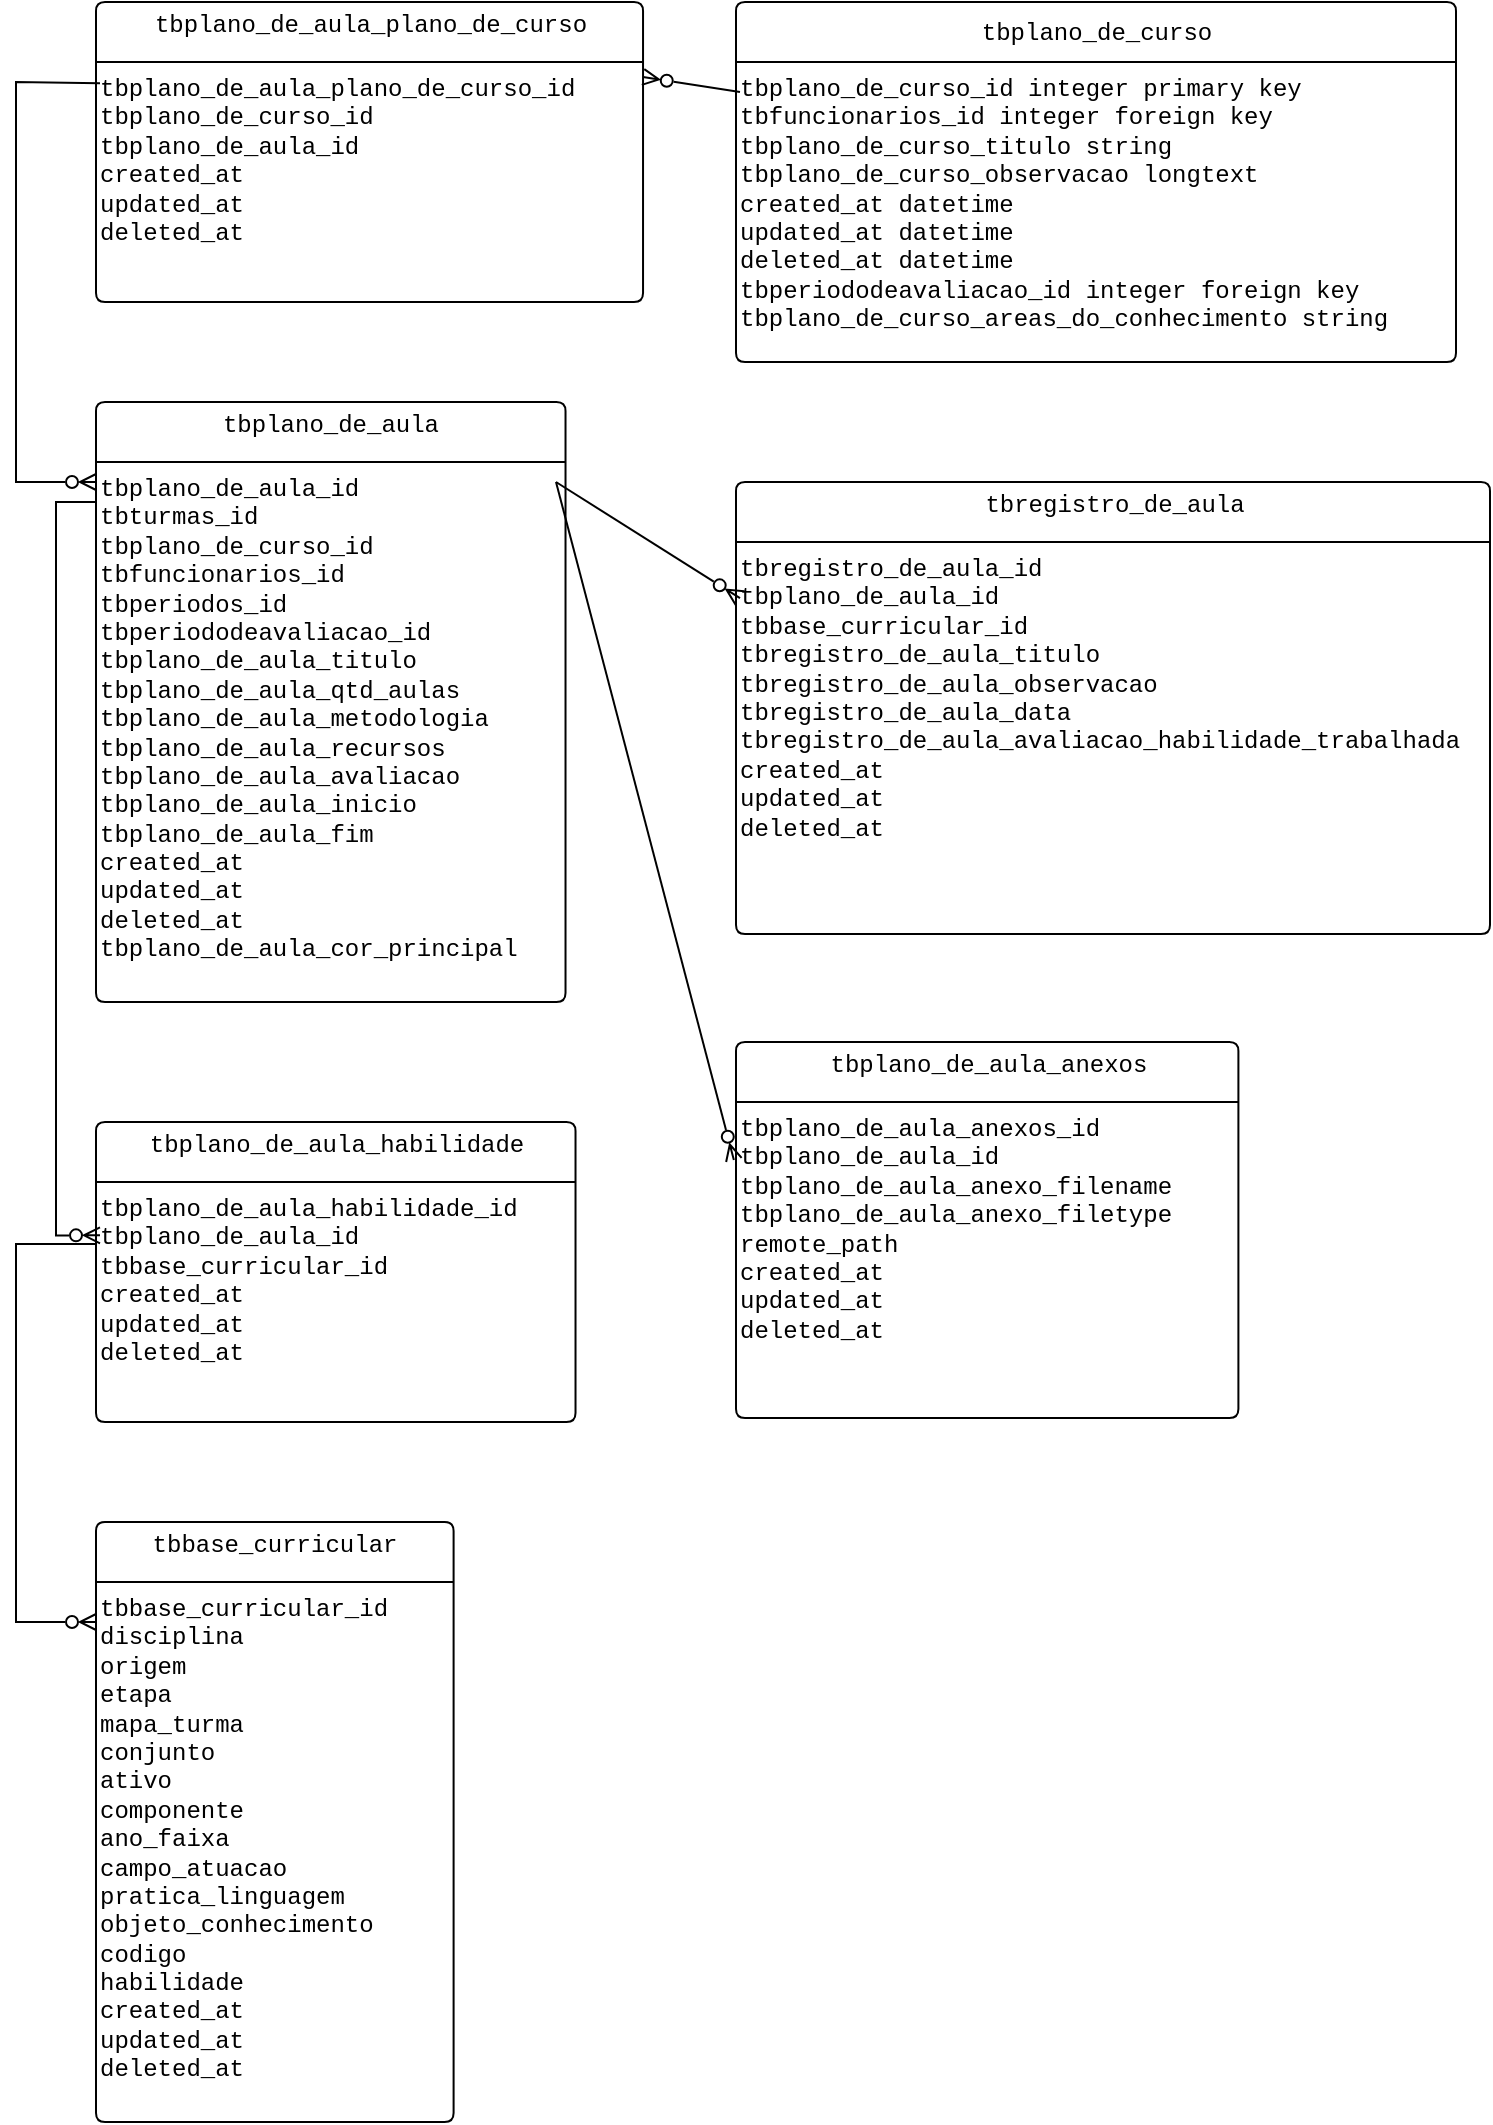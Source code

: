 <mxfile version="21.7.5" type="github">
  <diagram id="R2lEEEUBdFMjLlhIrx00" name="Page-1">
    <mxGraphModel dx="1188" dy="1754" grid="1" gridSize="10" guides="1" tooltips="1" connect="1" arrows="1" fold="1" page="1" pageScale="1" pageWidth="850" pageHeight="1100" math="0" shadow="0" extFonts="Permanent Marker^https://fonts.googleapis.com/css?family=Permanent+Marker">
      <root>
        <mxCell id="0" />
        <mxCell id="1" parent="0" />
        <mxCell id="FihGMdg51Uu1A-bptJt_-45" style="edgeStyle=orthogonalEdgeStyle;rounded=0;orthogonalLoop=1;jettySize=auto;html=1;exitX=-0.01;exitY=0.089;exitDx=0;exitDy=0;exitPerimeter=0;endArrow=ERzeroToMany;endFill=0;" edge="1" parent="1" source="FihGMdg51Uu1A-bptJt_-4">
          <mxGeometry relative="1" as="geometry">
            <mxPoint x="80" y="-800" as="targetPoint" />
            <Array as="points">
              <mxPoint x="82" y="-999" />
              <mxPoint x="40" y="-1000" />
              <mxPoint x="40" y="-800" />
            </Array>
          </mxGeometry>
        </mxCell>
        <mxCell id="FihGMdg51Uu1A-bptJt_-3" style="graphMlID=entity0;gradientDirection=east;shape=swimlane;startSize=30;rounded=1;arcSize=5;collapsible=0;fillColor=none;strokeColor=#000000;strokeWidth=1.0;swimlaneFillColor=none;" vertex="1" parent="1">
          <mxGeometry x="80" y="-1040" width="273.52" height="150" as="geometry" />
        </mxCell>
        <mxCell id="FihGMdg51Uu1A-bptJt_-4" value="&lt;font color=&quot;#000000&quot;&gt;tbplano_de_aula_plano_de_curso_id&lt;br&gt;tbplano_de_curso_id&lt;br&gt;tbplano_de_aula_id&lt;br&gt;created_at&lt;br&gt;updated_at&lt;br&gt;deleted_at&#x9;&#x9;&#x9;&#x9;&#x9;&#x9;&lt;/font&gt;" style="text;html=1;spacing=0;align=left;fontFamily=courier;fontSize=12;fontStyle=0;=center;fontColor=#c4c4c4" vertex="1" parent="FihGMdg51Uu1A-bptJt_-3">
          <mxGeometry x="2" y="31.668" width="222" height="100" as="geometry" />
        </mxCell>
        <mxCell id="FihGMdg51Uu1A-bptJt_-5" value="&lt;font color=&quot;#000000&quot;&gt;tbplano_de_aula_plano_de_curso&lt;/font&gt;" style="text;html=1;spacing=0;align=center;fontFamily=courier;fontSize=12;fontStyle=0;=center;fontColor=#ffffff" vertex="1" parent="FihGMdg51Uu1A-bptJt_-3">
          <mxGeometry x="25.76" width="222" height="22" as="geometry" />
        </mxCell>
        <mxCell id="FihGMdg51Uu1A-bptJt_-43" style="rounded=0;orthogonalLoop=1;jettySize=auto;html=1;entryX=0;entryY=0.15;entryDx=0;entryDy=0;entryPerimeter=0;endArrow=ERzeroToMany;endFill=0;" edge="1" parent="1" target="FihGMdg51Uu1A-bptJt_-28">
          <mxGeometry relative="1" as="geometry">
            <mxPoint x="310" y="-800" as="sourcePoint" />
          </mxGeometry>
        </mxCell>
        <mxCell id="FihGMdg51Uu1A-bptJt_-7" style="graphMlID=entity0;gradientDirection=east;shape=swimlane;startSize=30;rounded=1;arcSize=5;collapsible=0;fillColor=none;strokeColor=#000000;strokeWidth=1.0;swimlaneFillColor=none;" vertex="1" parent="1">
          <mxGeometry x="80" y="-840" width="234.76" height="300" as="geometry" />
        </mxCell>
        <mxCell id="FihGMdg51Uu1A-bptJt_-8" value="&lt;font color=&quot;#000000&quot;&gt;tbplano_de_aula_id&lt;br&gt;tbturmas_id&lt;br&gt;tbplano_de_curso_id&lt;br&gt;tbfuncionarios_id&lt;br&gt;tbperiodos_id&lt;br&gt;tbperiododeavaliacao_id&lt;br&gt;tbplano_de_aula_titulo&lt;br&gt;tbplano_de_aula_qtd_aulas&lt;br&gt;tbplano_de_aula_metodologia&lt;br&gt;tbplano_de_aula_recursos&lt;br&gt;tbplano_de_aula_avaliacao&lt;br&gt;tbplano_de_aula_inicio&lt;br&gt;tbplano_de_aula_fim&lt;br&gt;created_at&lt;br&gt;updated_at&lt;br&gt;deleted_at&lt;br&gt;tbplano_de_aula_cor_principal&#x9;&#x9;&#x9;&#x9;&#x9;&#x9;&lt;/font&gt;" style="text;html=1;spacing=0;align=left;fontFamily=courier;fontSize=12;fontStyle=0;=center;fontColor=#c4c4c4" vertex="1" parent="FihGMdg51Uu1A-bptJt_-7">
          <mxGeometry x="2" y="31.67" width="189" height="258.33" as="geometry" />
        </mxCell>
        <mxCell id="FihGMdg51Uu1A-bptJt_-9" value="&lt;font color=&quot;#000000&quot;&gt;tbplano_de_aula&lt;/font&gt;" style="text;html=1;spacing=0;align=center;fontFamily=courier;fontSize=12;fontStyle=0;=center;fontColor=#ffffff" vertex="1" parent="FihGMdg51Uu1A-bptJt_-7">
          <mxGeometry x="22.88" width="189" height="22" as="geometry" />
        </mxCell>
        <mxCell id="FihGMdg51Uu1A-bptJt_-48" style="edgeStyle=orthogonalEdgeStyle;rounded=0;orthogonalLoop=1;jettySize=auto;html=1;endArrow=ERzeroToMany;endFill=0;" edge="1" parent="1">
          <mxGeometry relative="1" as="geometry">
            <mxPoint x="80" y="-410" as="sourcePoint" />
            <mxPoint x="80" y="-230" as="targetPoint" />
            <Array as="points">
              <mxPoint x="80" y="-419" />
              <mxPoint x="40" y="-419" />
              <mxPoint x="40" y="-230" />
            </Array>
          </mxGeometry>
        </mxCell>
        <mxCell id="FihGMdg51Uu1A-bptJt_-10" style="graphMlID=entity0;gradientDirection=east;shape=swimlane;startSize=30;rounded=1;arcSize=5;collapsible=0;fillColor=none;strokeColor=#000000;strokeWidth=1.0;swimlaneFillColor=none;" vertex="1" parent="1">
          <mxGeometry x="80" y="-480" width="239.76" height="150" as="geometry" />
        </mxCell>
        <mxCell id="FihGMdg51Uu1A-bptJt_-11" value="&lt;font color=&quot;#000000&quot;&gt;tbplano_de_aula_habilidade_id&lt;br&gt;tbplano_de_aula_id&lt;br&gt;tbbase_curricular_id&lt;br&gt;created_at&lt;br&gt;updated_at&lt;br&gt;deleted_at&#x9;&#x9;&#x9;&#x9;&#x9;&#x9;&lt;/font&gt;" style="text;html=1;spacing=0;align=left;fontFamily=courier;fontSize=12;fontStyle=0;=center;fontColor=#c4c4c4" vertex="1" parent="FihGMdg51Uu1A-bptJt_-10">
          <mxGeometry x="2" y="31.668" width="194" height="100" as="geometry" />
        </mxCell>
        <mxCell id="FihGMdg51Uu1A-bptJt_-12" value="&lt;font color=&quot;#000000&quot;&gt;tbplano_de_aula_habilidade&lt;/font&gt;" style="text;html=1;spacing=0;align=center;fontFamily=courier;fontSize=12;fontStyle=0;=center;fontColor=#ffffff" vertex="1" parent="FihGMdg51Uu1A-bptJt_-10">
          <mxGeometry x="22.88" width="194" height="22" as="geometry" />
        </mxCell>
        <mxCell id="FihGMdg51Uu1A-bptJt_-13" style="graphMlID=entity0;gradientDirection=east;shape=swimlane;startSize=30;rounded=1;arcSize=5;collapsible=0;fillColor=none;strokeColor=default;strokeWidth=1.0;swimlaneFillColor=none;" vertex="1" parent="1">
          <mxGeometry x="80" y="-280" width="178.8" height="300" as="geometry" />
        </mxCell>
        <mxCell id="FihGMdg51Uu1A-bptJt_-14" value="&lt;font color=&quot;#000000&quot;&gt;tbbase_curricular_id&lt;br&gt;disciplina&lt;br&gt;origem&lt;br&gt;etapa&lt;br&gt;mapa_turma&lt;br&gt;conjunto&lt;br&gt;ativo&lt;br&gt;componente&lt;br&gt;ano_faixa&lt;br&gt;campo_atuacao&lt;br&gt;pratica_linguagem&lt;br&gt;objeto_conhecimento&lt;br&gt;codigo&lt;br&gt;habilidade&lt;br&gt;created_at&lt;br&gt;updated_at&lt;br&gt;deleted_at&#x9;&#x9;&#x9;&#x9;&#x9;&#x9;&lt;/font&gt;" style="text;html=1;spacing=0;align=left;fontFamily=courier;fontSize=12;fontStyle=0;=center;fontColor=#c4c4c4;fillColor=none;strokeColor=none;swimlaneFillColor=none;" vertex="1" parent="FihGMdg51Uu1A-bptJt_-13">
          <mxGeometry x="2" y="31.67" width="146" height="268.33" as="geometry" />
        </mxCell>
        <mxCell id="FihGMdg51Uu1A-bptJt_-15" value="&lt;font color=&quot;#000000&quot;&gt;tbbase_curricular&lt;/font&gt;" style="text;html=1;spacing=0;align=center;fontFamily=courier;fontSize=12;fontStyle=0;=center;fontColor=#ffffff;fillColor=none;strokeColor=none;swimlaneFillColor=none;" vertex="1" parent="FihGMdg51Uu1A-bptJt_-13">
          <mxGeometry x="16.4" width="146" height="22" as="geometry" />
        </mxCell>
        <mxCell id="FihGMdg51Uu1A-bptJt_-27" style="graphMlID=entity0;gradientDirection=east;shape=swimlane;startSize=30;rounded=1;arcSize=5;collapsible=0;fillColor=none;strokeColor=#000000;strokeWidth=1.0;swimlaneFillColor=none;" vertex="1" parent="1">
          <mxGeometry x="400" y="-800" width="377" height="226" as="geometry" />
        </mxCell>
        <mxCell id="FihGMdg51Uu1A-bptJt_-28" value="&lt;font color=&quot;#000000&quot;&gt;tbregistro_de_aula_id&lt;br&gt;tbplano_de_aula_id&lt;br&gt;tbbase_curricular_id&lt;br&gt;tbregistro_de_aula_titulo&lt;br&gt;tbregistro_de_aula_observacao&lt;br&gt;tbregistro_de_aula_data&lt;br&gt;tbregistro_de_aula_avaliacao_habilidade_trabalhada&lt;br&gt;created_at&lt;br&gt;updated_at&lt;br&gt;deleted_at&#x9;&#x9;&#x9;&#x9;&#x9;&#x9;&lt;/font&gt;" style="text;html=1;spacing=0;align=left;fontFamily=courier;fontSize=12;fontStyle=0;=center;fontColor=#c4c4c4" vertex="1" parent="FihGMdg51Uu1A-bptJt_-27">
          <mxGeometry x="2" y="31.668" width="301" height="176" as="geometry" />
        </mxCell>
        <mxCell id="FihGMdg51Uu1A-bptJt_-29" value="&lt;font color=&quot;#000000&quot;&gt;tbregistro_de_aula&lt;/font&gt;" style="text;html=1;spacing=0;align=center;fontFamily=courier;fontSize=12;fontStyle=0;=center;fontColor=#ffffff" vertex="1" parent="FihGMdg51Uu1A-bptJt_-27">
          <mxGeometry x="38" width="301" height="22" as="geometry" />
        </mxCell>
        <mxCell id="FihGMdg51Uu1A-bptJt_-30" style="graphMlID=entity0;gradientDirection=east;shape=swimlane;startSize=30;rounded=1;arcSize=5;collapsible=0;fillColor=none;strokeColor=#000000;strokeWidth=1.0;swimlaneFillColor=none;" vertex="1" parent="1">
          <mxGeometry x="400" y="-520" width="251.2" height="188" as="geometry" />
        </mxCell>
        <mxCell id="FihGMdg51Uu1A-bptJt_-31" value="&lt;font color=&quot;#000000&quot;&gt;tbplano_de_aula_anexos_id&lt;br&gt;tbplano_de_aula_id&lt;br&gt;tbplano_de_aula_anexo_filename&lt;br&gt;tbplano_de_aula_anexo_filetype&lt;br&gt;remote_path&lt;br&gt;created_at&lt;br&gt;updated_at&lt;br&gt;deleted_at&#x9;&#x9;&#x9;&#x9;&#x9;&#x9;&lt;/font&gt;" style="text;html=1;spacing=0;align=left;fontFamily=courier;fontSize=12;fontStyle=0;=center;fontColor=#c4c4c4" vertex="1" parent="FihGMdg51Uu1A-bptJt_-30">
          <mxGeometry x="2" y="31.668" width="204" height="138" as="geometry" />
        </mxCell>
        <mxCell id="FihGMdg51Uu1A-bptJt_-32" value="&lt;font color=&quot;#000000&quot;&gt;tbplano_de_aula_anexos&lt;/font&gt;" style="text;html=1;spacing=0;align=center;fontFamily=courier;fontSize=12;fontStyle=0;=center;fontColor=#ffffff" vertex="1" parent="FihGMdg51Uu1A-bptJt_-30">
          <mxGeometry x="23.6" width="204" height="22" as="geometry" />
        </mxCell>
        <mxCell id="FihGMdg51Uu1A-bptJt_-36" style="graphMlID=entity0;gradientDirection=east;shape=swimlane;startSize=30;rounded=1;arcSize=5;collapsible=0;strokeWidth=1.0;swimlaneFillColor=none;" vertex="1" parent="1">
          <mxGeometry x="400" y="-1040" width="360" height="180" as="geometry" />
        </mxCell>
        <mxCell id="FihGMdg51Uu1A-bptJt_-37" value="tbplano_de_curso_id integer primary key&lt;br&gt;tbfuncionarios_id integer foreign key&lt;br&gt;tbplano_de_curso_titulo string&amp;nbsp;&lt;br&gt;tbplano_de_curso_observacao longtext&lt;br&gt;created_at datetime&lt;br&gt;updated_at datetime&lt;br&gt;deleted_at datetime&lt;br&gt;tbperiododeavaliacao_id integer foreign key&lt;br&gt;tbplano_de_curso_areas_do_conhecimento string" style="text;html=1;spacing=0;align=left;fontFamily=courier;fontSize=12;fontStyle=0;=center;" vertex="1" parent="FihGMdg51Uu1A-bptJt_-36">
          <mxGeometry x="2" y="31.67" width="358" height="148.33" as="geometry" />
        </mxCell>
        <mxCell id="FihGMdg51Uu1A-bptJt_-38" value="&lt;font color=&quot;#000000&quot;&gt;tbplano_de_curso&lt;/font&gt;" style="text;html=1;spacing=0;align=center;fontFamily=courier;fontSize=12;fontStyle=0;=center;fontColor=#ffffff" vertex="1" parent="FihGMdg51Uu1A-bptJt_-36">
          <mxGeometry y="4" width="360" height="22" as="geometry" />
        </mxCell>
        <mxCell id="FihGMdg51Uu1A-bptJt_-41" style="rounded=0;orthogonalLoop=1;jettySize=auto;html=1;entryX=1;entryY=0.25;entryDx=0;entryDy=0;endArrow=ERzeroToMany;endFill=0;exitX=0;exitY=0.09;exitDx=0;exitDy=0;exitPerimeter=0;" edge="1" parent="1" source="FihGMdg51Uu1A-bptJt_-37" target="FihGMdg51Uu1A-bptJt_-3">
          <mxGeometry relative="1" as="geometry" />
        </mxCell>
        <mxCell id="FihGMdg51Uu1A-bptJt_-44" style="rounded=0;orthogonalLoop=1;jettySize=auto;html=1;entryX=-0.015;entryY=0.198;entryDx=0;entryDy=0;entryPerimeter=0;endArrow=ERzeroToMany;endFill=0;" edge="1" parent="1" target="FihGMdg51Uu1A-bptJt_-31">
          <mxGeometry relative="1" as="geometry">
            <mxPoint x="310" y="-800" as="sourcePoint" />
            <mxPoint x="412" y="-732" as="targetPoint" />
          </mxGeometry>
        </mxCell>
        <mxCell id="FihGMdg51Uu1A-bptJt_-46" style="edgeStyle=orthogonalEdgeStyle;rounded=0;orthogonalLoop=1;jettySize=auto;html=1;entryX=0;entryY=0.25;entryDx=0;entryDy=0;endArrow=ERzeroToMany;endFill=0;" edge="1" parent="1" target="FihGMdg51Uu1A-bptJt_-11">
          <mxGeometry relative="1" as="geometry">
            <mxPoint x="80" y="-790" as="sourcePoint" />
            <Array as="points">
              <mxPoint x="60" y="-790" />
              <mxPoint x="60" y="-423" />
            </Array>
          </mxGeometry>
        </mxCell>
      </root>
    </mxGraphModel>
  </diagram>
</mxfile>
